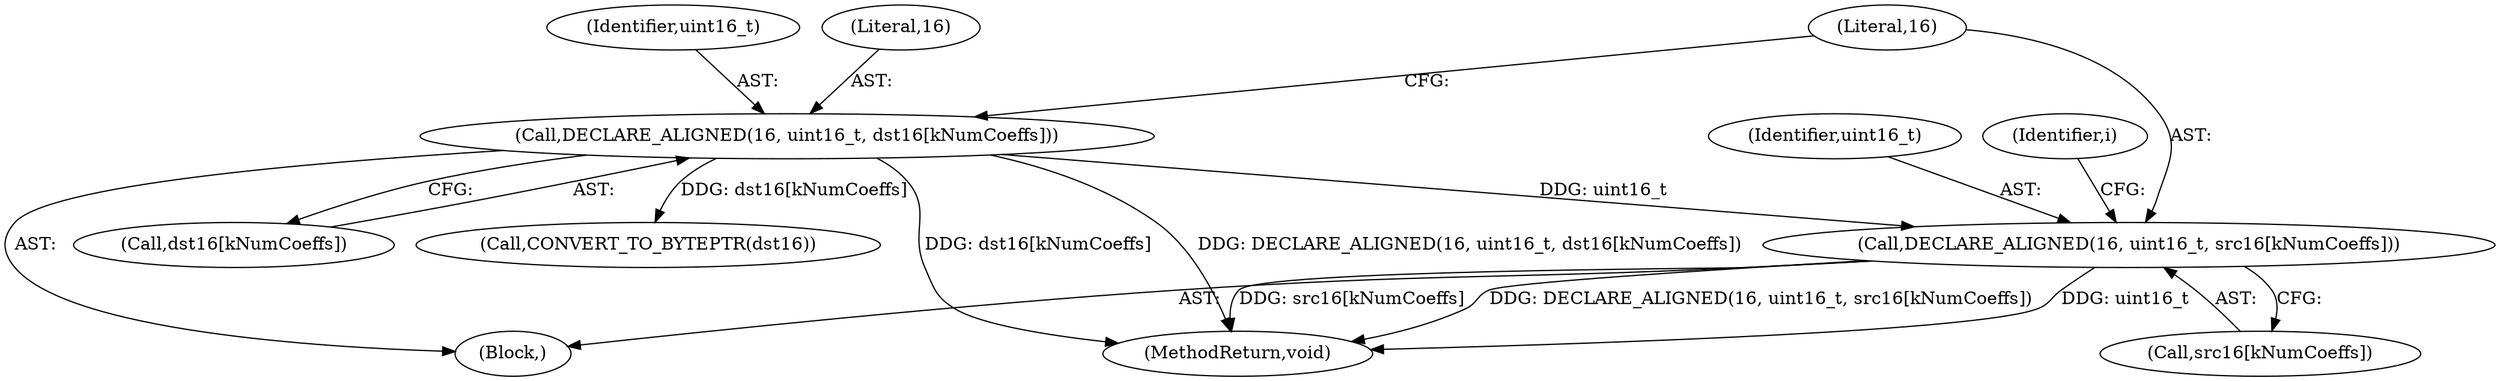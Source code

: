 digraph "0_Android_5a9753fca56f0eeb9f61e342b2fccffc364f9426_48@array" {
"1000137" [label="(Call,DECLARE_ALIGNED(16, uint16_t, src16[kNumCoeffs]))"];
"1000131" [label="(Call,DECLARE_ALIGNED(16, uint16_t, dst16[kNumCoeffs]))"];
"1000101" [label="(Block,)"];
"1000139" [label="(Identifier,uint16_t)"];
"1000138" [label="(Literal,16)"];
"1000131" [label="(Call,DECLARE_ALIGNED(16, uint16_t, dst16[kNumCoeffs]))"];
"1000133" [label="(Identifier,uint16_t)"];
"1000309" [label="(MethodReturn,void)"];
"1000137" [label="(Call,DECLARE_ALIGNED(16, uint16_t, src16[kNumCoeffs]))"];
"1000134" [label="(Call,dst16[kNumCoeffs])"];
"1000140" [label="(Call,src16[kNumCoeffs])"];
"1000132" [label="(Literal,16)"];
"1000257" [label="(Call,CONVERT_TO_BYTEPTR(dst16))"];
"1000146" [label="(Identifier,i)"];
"1000137" -> "1000101"  [label="AST: "];
"1000137" -> "1000140"  [label="CFG: "];
"1000138" -> "1000137"  [label="AST: "];
"1000139" -> "1000137"  [label="AST: "];
"1000140" -> "1000137"  [label="AST: "];
"1000146" -> "1000137"  [label="CFG: "];
"1000137" -> "1000309"  [label="DDG: uint16_t"];
"1000137" -> "1000309"  [label="DDG: src16[kNumCoeffs]"];
"1000137" -> "1000309"  [label="DDG: DECLARE_ALIGNED(16, uint16_t, src16[kNumCoeffs])"];
"1000131" -> "1000137"  [label="DDG: uint16_t"];
"1000131" -> "1000101"  [label="AST: "];
"1000131" -> "1000134"  [label="CFG: "];
"1000132" -> "1000131"  [label="AST: "];
"1000133" -> "1000131"  [label="AST: "];
"1000134" -> "1000131"  [label="AST: "];
"1000138" -> "1000131"  [label="CFG: "];
"1000131" -> "1000309"  [label="DDG: DECLARE_ALIGNED(16, uint16_t, dst16[kNumCoeffs])"];
"1000131" -> "1000309"  [label="DDG: dst16[kNumCoeffs]"];
"1000131" -> "1000257"  [label="DDG: dst16[kNumCoeffs]"];
}
